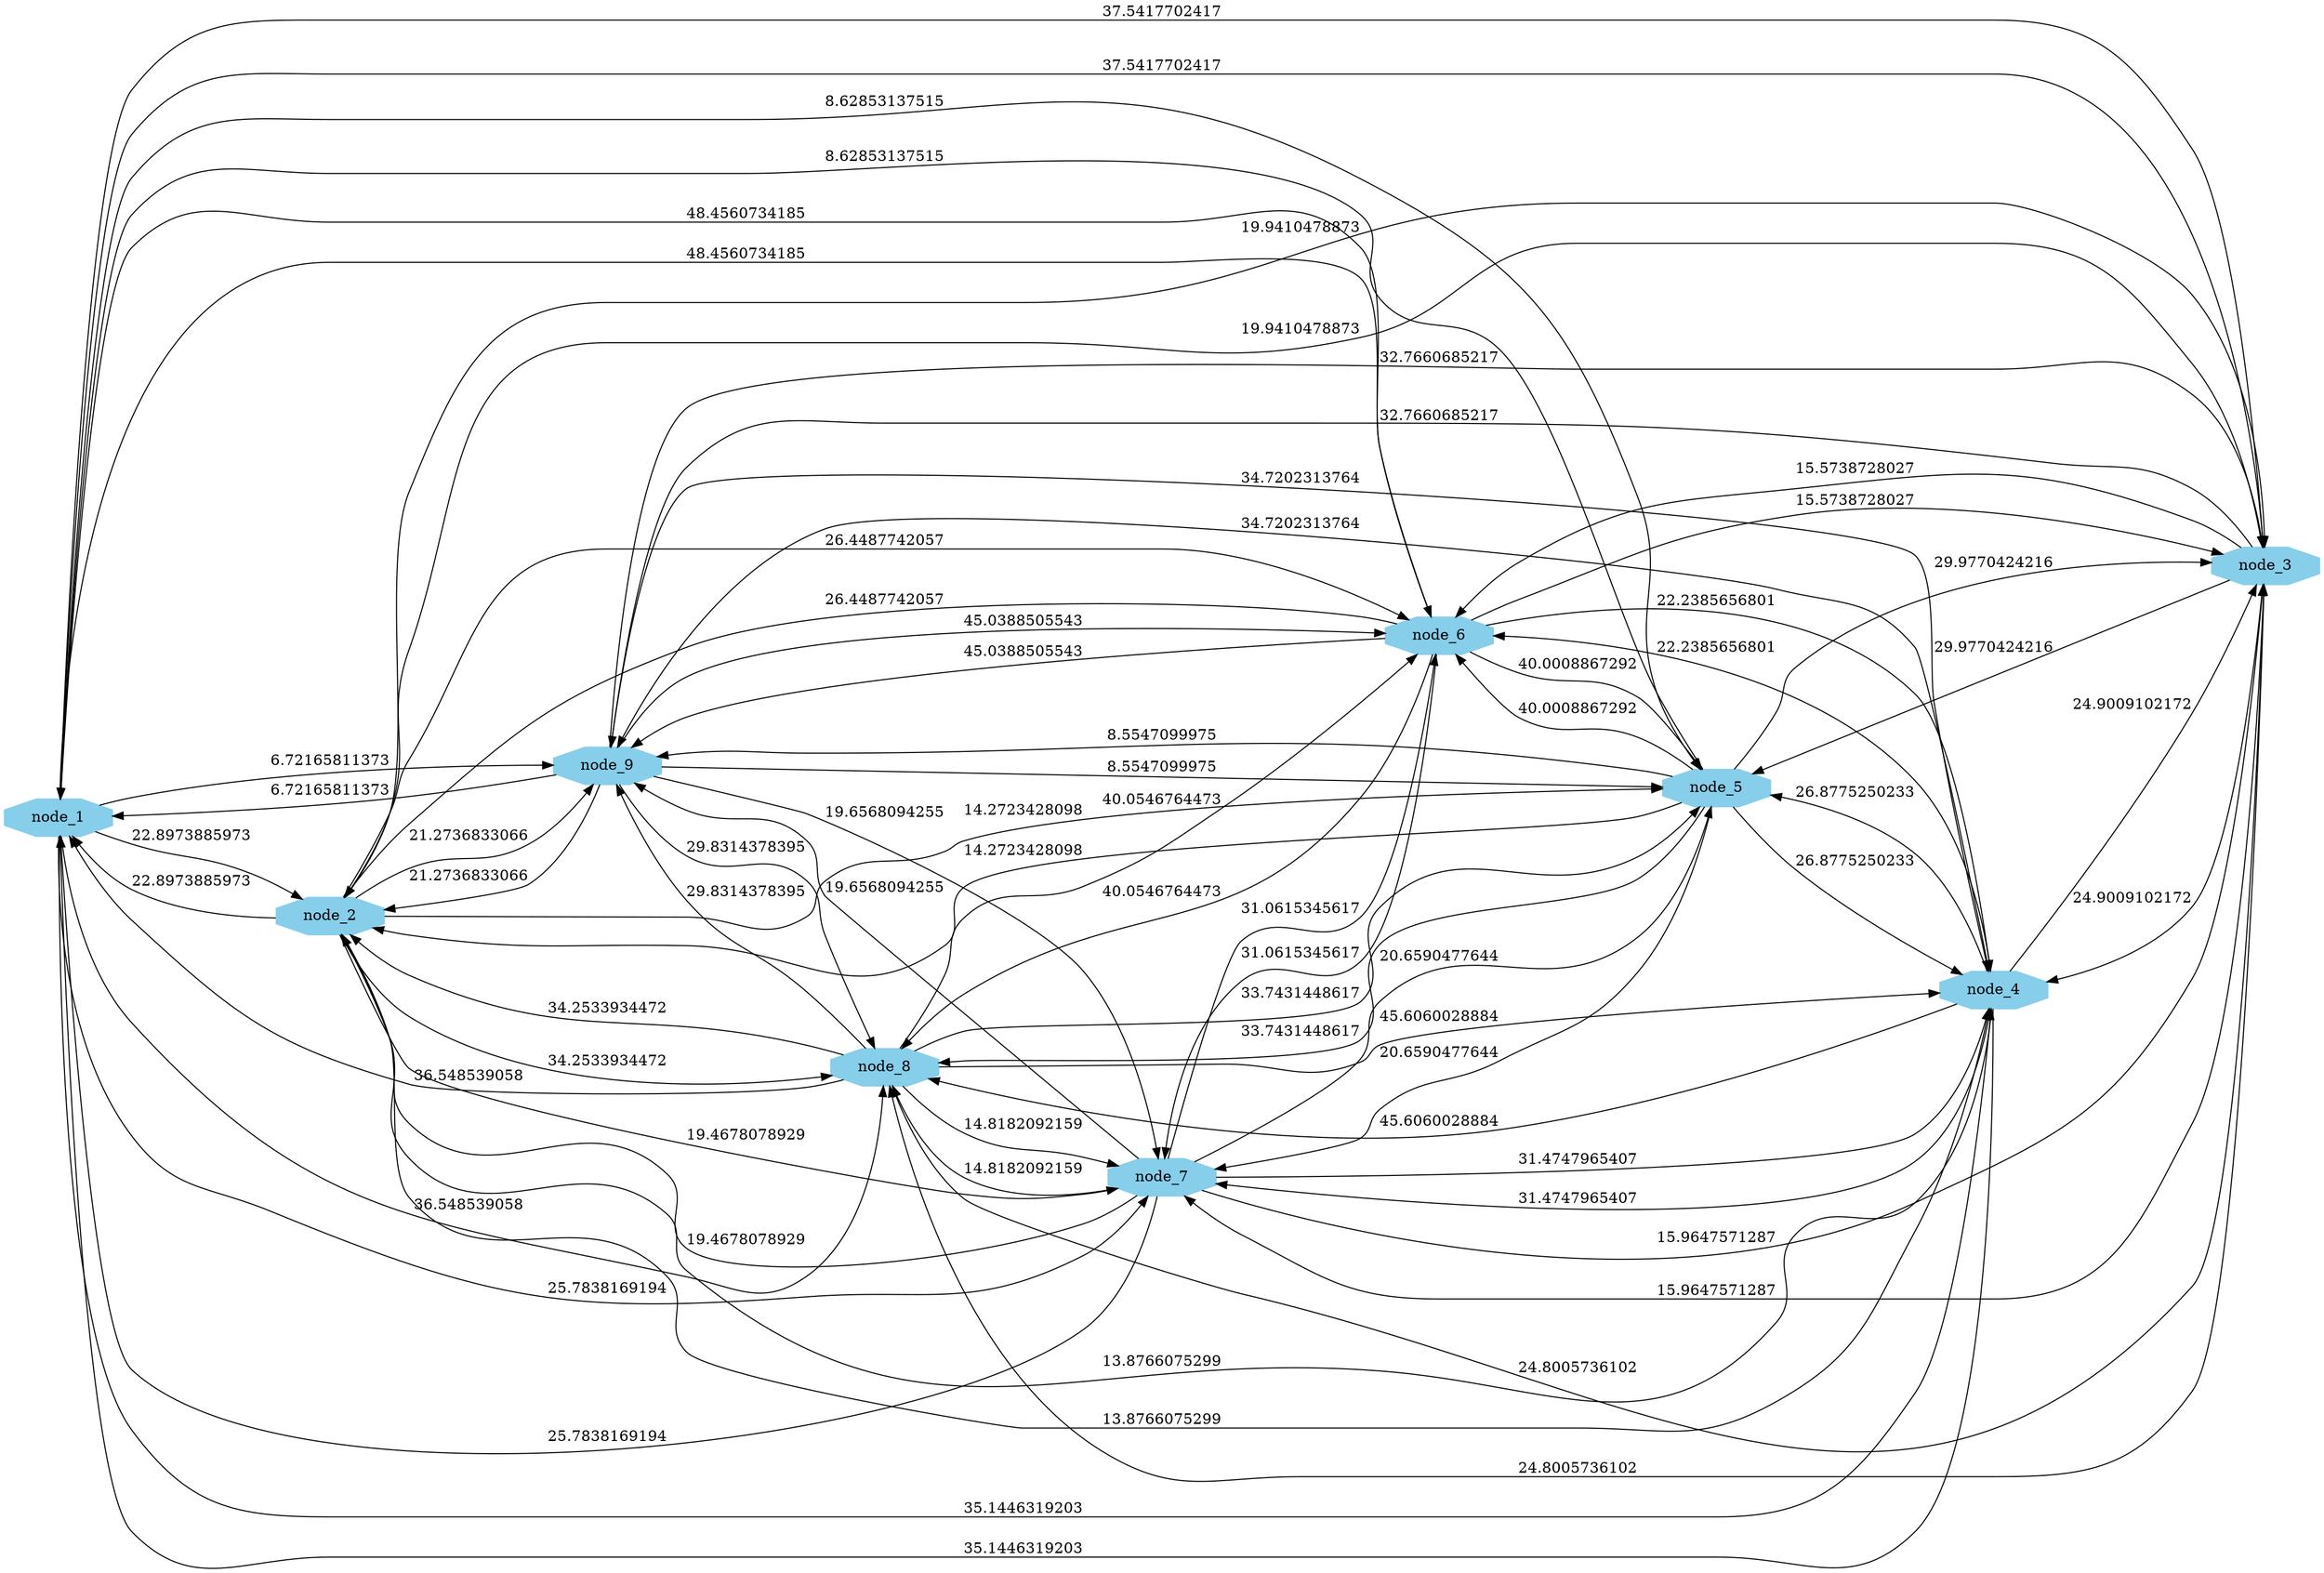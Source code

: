 digraph G {
node [width=.3,height=.3,shape=octagon,style=filled,color=skyblue];
overlap="false";
rankdir="LR";
aspect="1";
node_1 [pos="17.0437325725,16.0210031144!"];
node_2 [pos="23.2439736577,38.0629498311!"];
node_3 [pos="42.3588420303,43.7433721694!"];
node_4 [pos="18.5793867215,51.1320685945!"];
node_5 [pos="19.5659849335,24.2726572952!"];
node_6 [pos="39.369157132,59.0275894631!"];
node_7 [pos="39.8914029274,27.9704455401!"];
node_8 [pos="53.1894039113,21.4326711329!"];
node_9 [pos="23.7207245081,16.7946092739!"];
      node_9 -> node_8 [label="29.8314378395"];
      node_9 -> node_7 [label="19.6568094255"];
      node_9 -> node_6 [label="45.0388505543"];
      node_9 -> node_5 [label="8.5547099975"];
      node_9 -> node_4 [label="34.7202313764"];
      node_9 -> node_3 [label="32.7660685217"];
      node_9 -> node_2 [label="21.2736833066"];
      node_9 -> node_1 [label="6.72165811373"];
      node_8 -> node_9 [label="29.8314378395"];
      node_8 -> node_7 [label="14.8182092159"];
      node_8 -> node_6 [label="40.0546764473"];
      node_8 -> node_5 [label="33.7431448617"];
      node_8 -> node_4 [label="45.6060028884"];
      node_8 -> node_3 [label="24.8005736102"];
      node_8 -> node_2 [label="34.2533934472"];
      node_8 -> node_1 [label="36.548539058"];
      node_7 -> node_9 [label="19.6568094255"];
      node_7 -> node_8 [label="14.8182092159"];
      node_7 -> node_6 [label="31.0615345617"];
      node_7 -> node_5 [label="20.6590477644"];
      node_7 -> node_4 [label="31.4747965407"];
      node_7 -> node_3 [label="15.9647571287"];
      node_7 -> node_2 [label="19.4678078929"];
      node_7 -> node_1 [label="25.7838169194"];
      node_6 -> node_9 [label="45.0388505543"];
      node_6 -> node_8 [label="40.0546764473"];
      node_6 -> node_7 [label="31.0615345617"];
      node_6 -> node_5 [label="40.0008867292"];
      node_6 -> node_4 [label="22.2385656801"];
      node_6 -> node_3 [label="15.5738728027"];
      node_6 -> node_2 [label="26.4487742057"];
      node_6 -> node_1 [label="48.4560734185"];
      node_5 -> node_9 [label="8.5547099975"];
      node_5 -> node_8 [label="33.7431448617"];
      node_5 -> node_7 [label="20.6590477644"];
      node_5 -> node_6 [label="40.0008867292"];
      node_5 -> node_4 [label="26.8775250233"];
      node_5 -> node_3 [label="29.9770424216"];
      node_5 -> node_2 [label="14.2723428098"];
      node_5 -> node_1 [label="8.62853137515"];
      node_4 -> node_9 [label="34.7202313764"];
      node_4 -> node_8 [label="45.6060028884"];
      node_4 -> node_7 [label="31.4747965407"];
      node_4 -> node_6 [label="22.2385656801"];
      node_4 -> node_5 [label="26.8775250233"];
      node_4 -> node_3 [label="24.9009102172"];
      node_4 -> node_2 [label="13.8766075299"];
      node_4 -> node_1 [label="35.1446319203"];
      node_3 -> node_9 [label="32.7660685217"];
      node_3 -> node_8 [label="24.8005736102"];
      node_3 -> node_7 [label="15.9647571287"];
      node_3 -> node_6 [label="15.5738728027"];
      node_3 -> node_5 [label="29.9770424216"];
      node_3 -> node_4 [label="24.9009102172"];
      node_3 -> node_2 [label="19.9410478873"];
      node_3 -> node_1 [label="37.5417702417"];
      node_2 -> node_9 [label="21.2736833066"];
      node_2 -> node_8 [label="34.2533934472"];
      node_2 -> node_7 [label="19.4678078929"];
      node_2 -> node_6 [label="26.4487742057"];
      node_2 -> node_5 [label="14.2723428098"];
      node_2 -> node_4 [label="13.8766075299"];
      node_2 -> node_3 [label="19.9410478873"];
      node_2 -> node_1 [label="22.8973885973"];
      node_1 -> node_9 [label="6.72165811373"];
      node_1 -> node_8 [label="36.548539058"];
      node_1 -> node_7 [label="25.7838169194"];
      node_1 -> node_6 [label="48.4560734185"];
      node_1 -> node_5 [label="8.62853137515"];
      node_1 -> node_4 [label="35.1446319203"];
      node_1 -> node_3 [label="37.5417702417"];
      node_1 -> node_2 [label="22.8973885973"];
}